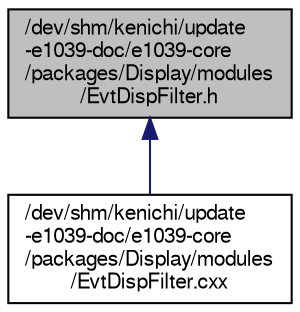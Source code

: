 digraph "/dev/shm/kenichi/update-e1039-doc/e1039-core/packages/Display/modules/EvtDispFilter.h"
{
  bgcolor="transparent";
  edge [fontname="FreeSans",fontsize="10",labelfontname="FreeSans",labelfontsize="10"];
  node [fontname="FreeSans",fontsize="10",shape=record];
  Node1 [label="/dev/shm/kenichi/update\l-e1039-doc/e1039-core\l/packages/Display/modules\l/EvtDispFilter.h",height=0.2,width=0.4,color="black", fillcolor="grey75", style="filled" fontcolor="black"];
  Node1 -> Node2 [dir="back",color="midnightblue",fontsize="10",style="solid",fontname="FreeSans"];
  Node2 [label="/dev/shm/kenichi/update\l-e1039-doc/e1039-core\l/packages/Display/modules\l/EvtDispFilter.cxx",height=0.2,width=0.4,color="black",URL="$d0/d7e/EvtDispFilter_8cxx.html"];
}
